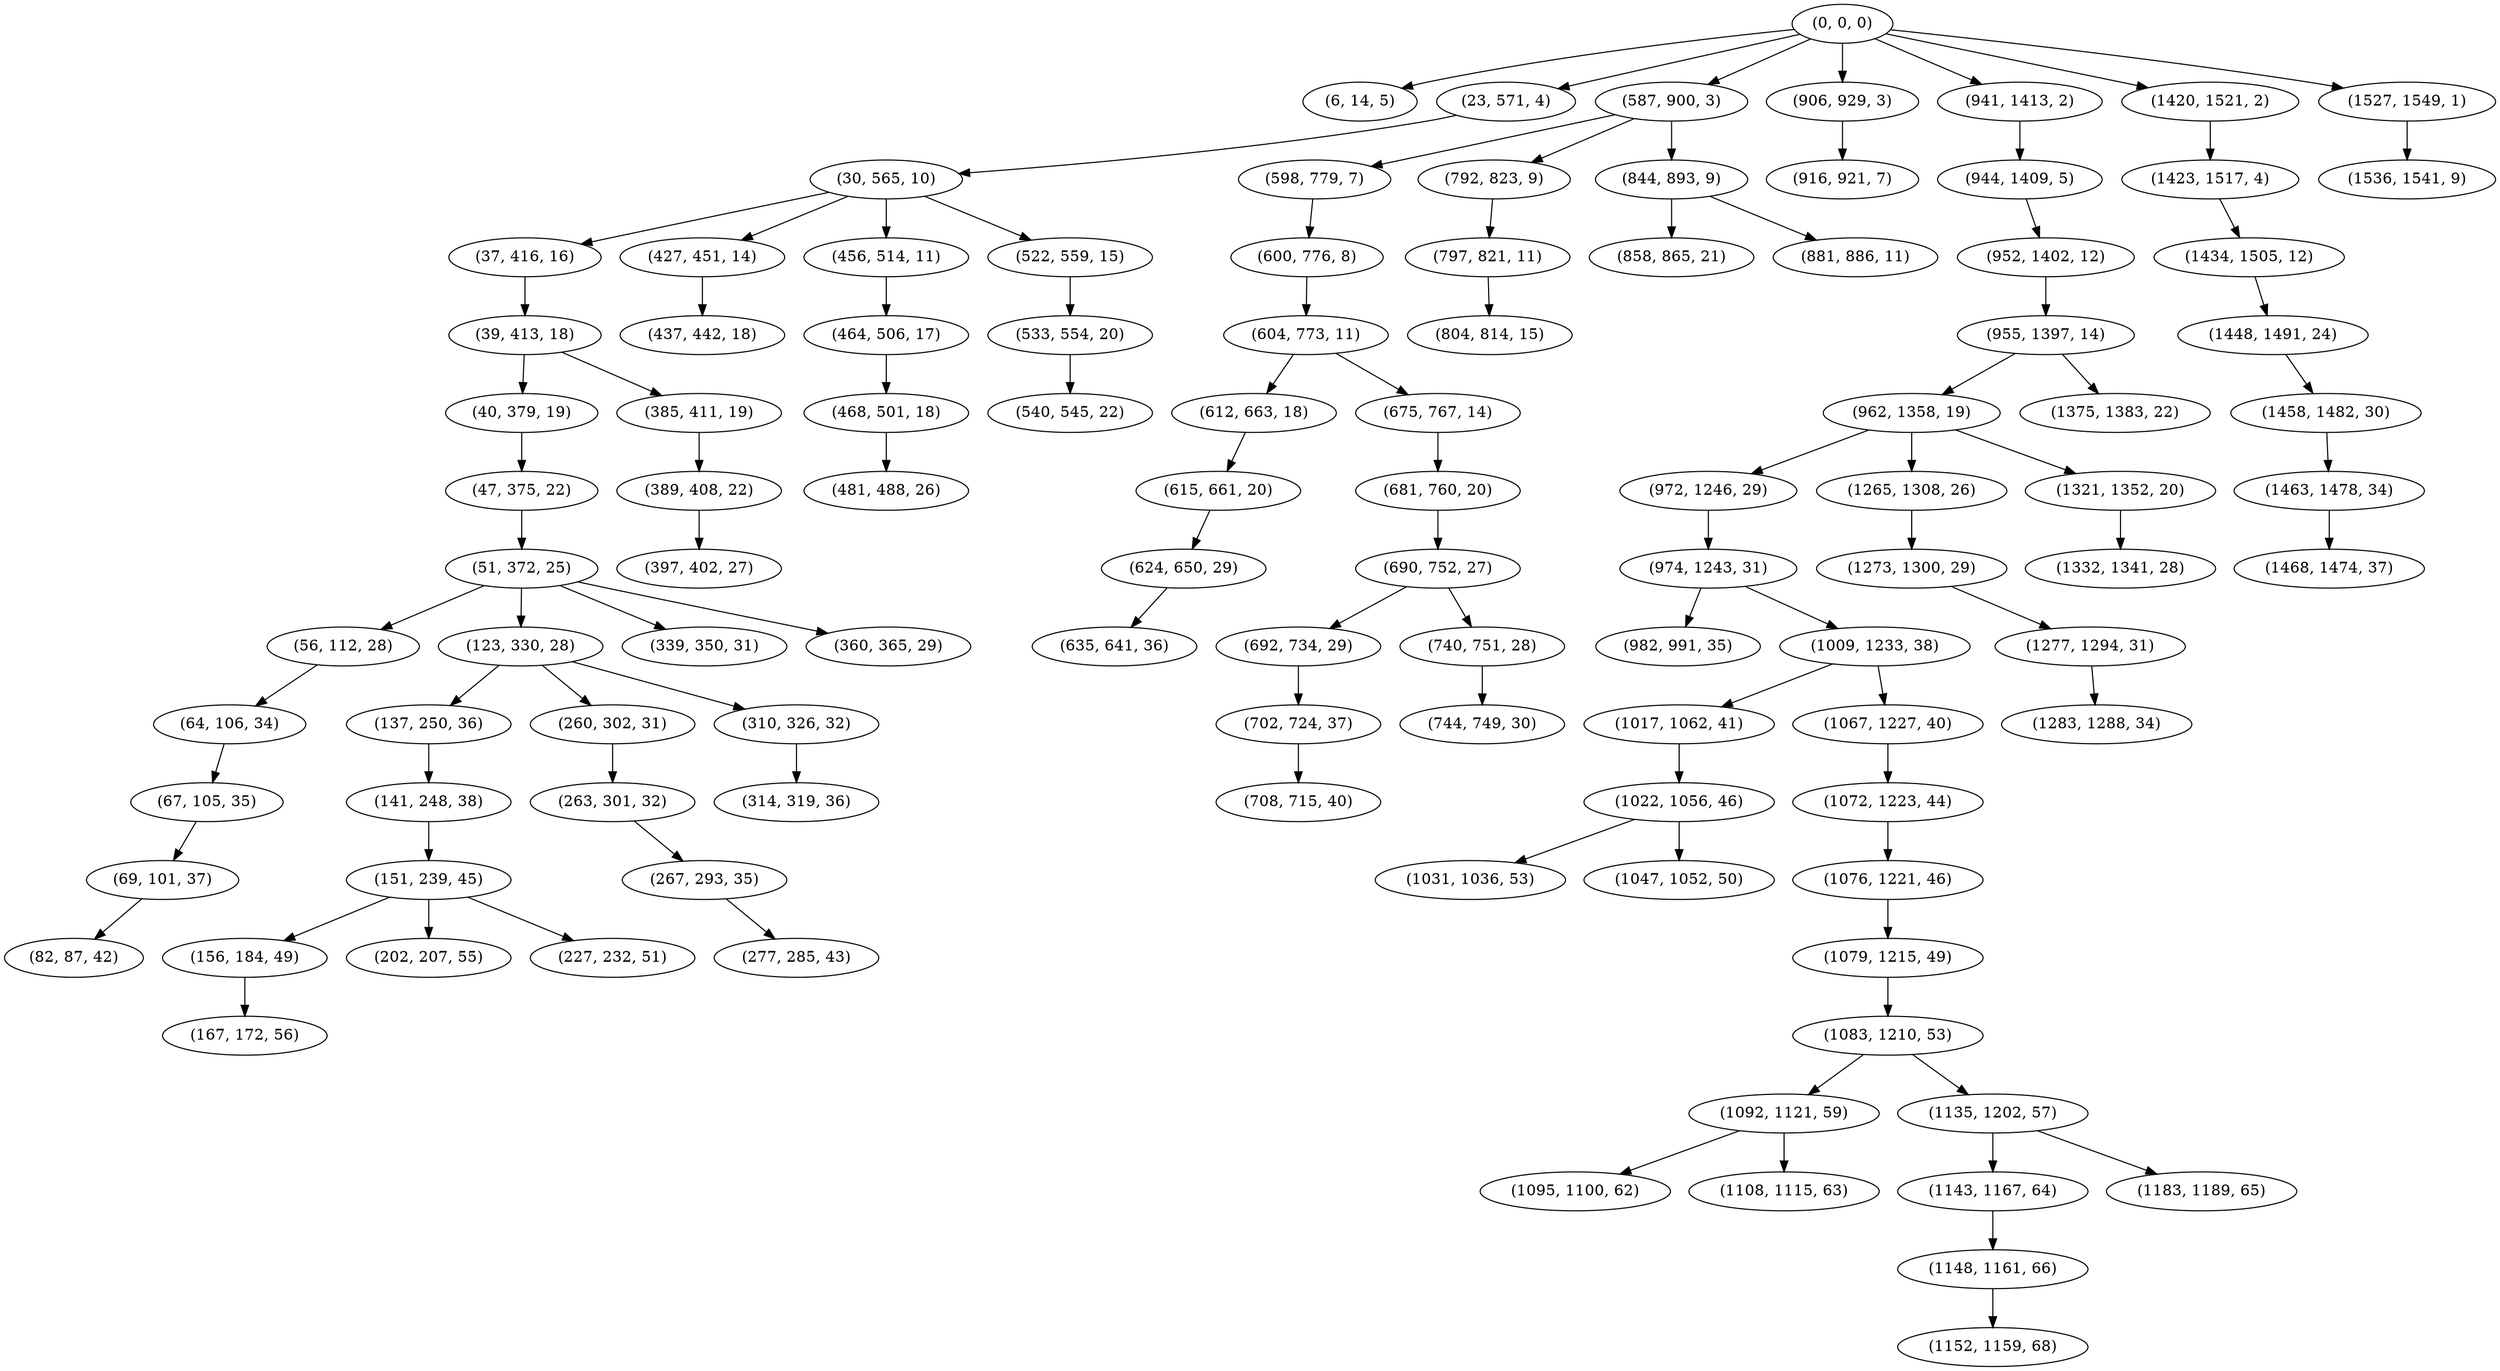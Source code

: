 digraph tree {
    "(0, 0, 0)";
    "(6, 14, 5)";
    "(23, 571, 4)";
    "(30, 565, 10)";
    "(37, 416, 16)";
    "(39, 413, 18)";
    "(40, 379, 19)";
    "(47, 375, 22)";
    "(51, 372, 25)";
    "(56, 112, 28)";
    "(64, 106, 34)";
    "(67, 105, 35)";
    "(69, 101, 37)";
    "(82, 87, 42)";
    "(123, 330, 28)";
    "(137, 250, 36)";
    "(141, 248, 38)";
    "(151, 239, 45)";
    "(156, 184, 49)";
    "(167, 172, 56)";
    "(202, 207, 55)";
    "(227, 232, 51)";
    "(260, 302, 31)";
    "(263, 301, 32)";
    "(267, 293, 35)";
    "(277, 285, 43)";
    "(310, 326, 32)";
    "(314, 319, 36)";
    "(339, 350, 31)";
    "(360, 365, 29)";
    "(385, 411, 19)";
    "(389, 408, 22)";
    "(397, 402, 27)";
    "(427, 451, 14)";
    "(437, 442, 18)";
    "(456, 514, 11)";
    "(464, 506, 17)";
    "(468, 501, 18)";
    "(481, 488, 26)";
    "(522, 559, 15)";
    "(533, 554, 20)";
    "(540, 545, 22)";
    "(587, 900, 3)";
    "(598, 779, 7)";
    "(600, 776, 8)";
    "(604, 773, 11)";
    "(612, 663, 18)";
    "(615, 661, 20)";
    "(624, 650, 29)";
    "(635, 641, 36)";
    "(675, 767, 14)";
    "(681, 760, 20)";
    "(690, 752, 27)";
    "(692, 734, 29)";
    "(702, 724, 37)";
    "(708, 715, 40)";
    "(740, 751, 28)";
    "(744, 749, 30)";
    "(792, 823, 9)";
    "(797, 821, 11)";
    "(804, 814, 15)";
    "(844, 893, 9)";
    "(858, 865, 21)";
    "(881, 886, 11)";
    "(906, 929, 3)";
    "(916, 921, 7)";
    "(941, 1413, 2)";
    "(944, 1409, 5)";
    "(952, 1402, 12)";
    "(955, 1397, 14)";
    "(962, 1358, 19)";
    "(972, 1246, 29)";
    "(974, 1243, 31)";
    "(982, 991, 35)";
    "(1009, 1233, 38)";
    "(1017, 1062, 41)";
    "(1022, 1056, 46)";
    "(1031, 1036, 53)";
    "(1047, 1052, 50)";
    "(1067, 1227, 40)";
    "(1072, 1223, 44)";
    "(1076, 1221, 46)";
    "(1079, 1215, 49)";
    "(1083, 1210, 53)";
    "(1092, 1121, 59)";
    "(1095, 1100, 62)";
    "(1108, 1115, 63)";
    "(1135, 1202, 57)";
    "(1143, 1167, 64)";
    "(1148, 1161, 66)";
    "(1152, 1159, 68)";
    "(1183, 1189, 65)";
    "(1265, 1308, 26)";
    "(1273, 1300, 29)";
    "(1277, 1294, 31)";
    "(1283, 1288, 34)";
    "(1321, 1352, 20)";
    "(1332, 1341, 28)";
    "(1375, 1383, 22)";
    "(1420, 1521, 2)";
    "(1423, 1517, 4)";
    "(1434, 1505, 12)";
    "(1448, 1491, 24)";
    "(1458, 1482, 30)";
    "(1463, 1478, 34)";
    "(1468, 1474, 37)";
    "(1527, 1549, 1)";
    "(1536, 1541, 9)";
    "(0, 0, 0)" -> "(6, 14, 5)";
    "(0, 0, 0)" -> "(23, 571, 4)";
    "(0, 0, 0)" -> "(587, 900, 3)";
    "(0, 0, 0)" -> "(906, 929, 3)";
    "(0, 0, 0)" -> "(941, 1413, 2)";
    "(0, 0, 0)" -> "(1420, 1521, 2)";
    "(0, 0, 0)" -> "(1527, 1549, 1)";
    "(23, 571, 4)" -> "(30, 565, 10)";
    "(30, 565, 10)" -> "(37, 416, 16)";
    "(30, 565, 10)" -> "(427, 451, 14)";
    "(30, 565, 10)" -> "(456, 514, 11)";
    "(30, 565, 10)" -> "(522, 559, 15)";
    "(37, 416, 16)" -> "(39, 413, 18)";
    "(39, 413, 18)" -> "(40, 379, 19)";
    "(39, 413, 18)" -> "(385, 411, 19)";
    "(40, 379, 19)" -> "(47, 375, 22)";
    "(47, 375, 22)" -> "(51, 372, 25)";
    "(51, 372, 25)" -> "(56, 112, 28)";
    "(51, 372, 25)" -> "(123, 330, 28)";
    "(51, 372, 25)" -> "(339, 350, 31)";
    "(51, 372, 25)" -> "(360, 365, 29)";
    "(56, 112, 28)" -> "(64, 106, 34)";
    "(64, 106, 34)" -> "(67, 105, 35)";
    "(67, 105, 35)" -> "(69, 101, 37)";
    "(69, 101, 37)" -> "(82, 87, 42)";
    "(123, 330, 28)" -> "(137, 250, 36)";
    "(123, 330, 28)" -> "(260, 302, 31)";
    "(123, 330, 28)" -> "(310, 326, 32)";
    "(137, 250, 36)" -> "(141, 248, 38)";
    "(141, 248, 38)" -> "(151, 239, 45)";
    "(151, 239, 45)" -> "(156, 184, 49)";
    "(151, 239, 45)" -> "(202, 207, 55)";
    "(151, 239, 45)" -> "(227, 232, 51)";
    "(156, 184, 49)" -> "(167, 172, 56)";
    "(260, 302, 31)" -> "(263, 301, 32)";
    "(263, 301, 32)" -> "(267, 293, 35)";
    "(267, 293, 35)" -> "(277, 285, 43)";
    "(310, 326, 32)" -> "(314, 319, 36)";
    "(385, 411, 19)" -> "(389, 408, 22)";
    "(389, 408, 22)" -> "(397, 402, 27)";
    "(427, 451, 14)" -> "(437, 442, 18)";
    "(456, 514, 11)" -> "(464, 506, 17)";
    "(464, 506, 17)" -> "(468, 501, 18)";
    "(468, 501, 18)" -> "(481, 488, 26)";
    "(522, 559, 15)" -> "(533, 554, 20)";
    "(533, 554, 20)" -> "(540, 545, 22)";
    "(587, 900, 3)" -> "(598, 779, 7)";
    "(587, 900, 3)" -> "(792, 823, 9)";
    "(587, 900, 3)" -> "(844, 893, 9)";
    "(598, 779, 7)" -> "(600, 776, 8)";
    "(600, 776, 8)" -> "(604, 773, 11)";
    "(604, 773, 11)" -> "(612, 663, 18)";
    "(604, 773, 11)" -> "(675, 767, 14)";
    "(612, 663, 18)" -> "(615, 661, 20)";
    "(615, 661, 20)" -> "(624, 650, 29)";
    "(624, 650, 29)" -> "(635, 641, 36)";
    "(675, 767, 14)" -> "(681, 760, 20)";
    "(681, 760, 20)" -> "(690, 752, 27)";
    "(690, 752, 27)" -> "(692, 734, 29)";
    "(690, 752, 27)" -> "(740, 751, 28)";
    "(692, 734, 29)" -> "(702, 724, 37)";
    "(702, 724, 37)" -> "(708, 715, 40)";
    "(740, 751, 28)" -> "(744, 749, 30)";
    "(792, 823, 9)" -> "(797, 821, 11)";
    "(797, 821, 11)" -> "(804, 814, 15)";
    "(844, 893, 9)" -> "(858, 865, 21)";
    "(844, 893, 9)" -> "(881, 886, 11)";
    "(906, 929, 3)" -> "(916, 921, 7)";
    "(941, 1413, 2)" -> "(944, 1409, 5)";
    "(944, 1409, 5)" -> "(952, 1402, 12)";
    "(952, 1402, 12)" -> "(955, 1397, 14)";
    "(955, 1397, 14)" -> "(962, 1358, 19)";
    "(955, 1397, 14)" -> "(1375, 1383, 22)";
    "(962, 1358, 19)" -> "(972, 1246, 29)";
    "(962, 1358, 19)" -> "(1265, 1308, 26)";
    "(962, 1358, 19)" -> "(1321, 1352, 20)";
    "(972, 1246, 29)" -> "(974, 1243, 31)";
    "(974, 1243, 31)" -> "(982, 991, 35)";
    "(974, 1243, 31)" -> "(1009, 1233, 38)";
    "(1009, 1233, 38)" -> "(1017, 1062, 41)";
    "(1009, 1233, 38)" -> "(1067, 1227, 40)";
    "(1017, 1062, 41)" -> "(1022, 1056, 46)";
    "(1022, 1056, 46)" -> "(1031, 1036, 53)";
    "(1022, 1056, 46)" -> "(1047, 1052, 50)";
    "(1067, 1227, 40)" -> "(1072, 1223, 44)";
    "(1072, 1223, 44)" -> "(1076, 1221, 46)";
    "(1076, 1221, 46)" -> "(1079, 1215, 49)";
    "(1079, 1215, 49)" -> "(1083, 1210, 53)";
    "(1083, 1210, 53)" -> "(1092, 1121, 59)";
    "(1083, 1210, 53)" -> "(1135, 1202, 57)";
    "(1092, 1121, 59)" -> "(1095, 1100, 62)";
    "(1092, 1121, 59)" -> "(1108, 1115, 63)";
    "(1135, 1202, 57)" -> "(1143, 1167, 64)";
    "(1135, 1202, 57)" -> "(1183, 1189, 65)";
    "(1143, 1167, 64)" -> "(1148, 1161, 66)";
    "(1148, 1161, 66)" -> "(1152, 1159, 68)";
    "(1265, 1308, 26)" -> "(1273, 1300, 29)";
    "(1273, 1300, 29)" -> "(1277, 1294, 31)";
    "(1277, 1294, 31)" -> "(1283, 1288, 34)";
    "(1321, 1352, 20)" -> "(1332, 1341, 28)";
    "(1420, 1521, 2)" -> "(1423, 1517, 4)";
    "(1423, 1517, 4)" -> "(1434, 1505, 12)";
    "(1434, 1505, 12)" -> "(1448, 1491, 24)";
    "(1448, 1491, 24)" -> "(1458, 1482, 30)";
    "(1458, 1482, 30)" -> "(1463, 1478, 34)";
    "(1463, 1478, 34)" -> "(1468, 1474, 37)";
    "(1527, 1549, 1)" -> "(1536, 1541, 9)";
}
